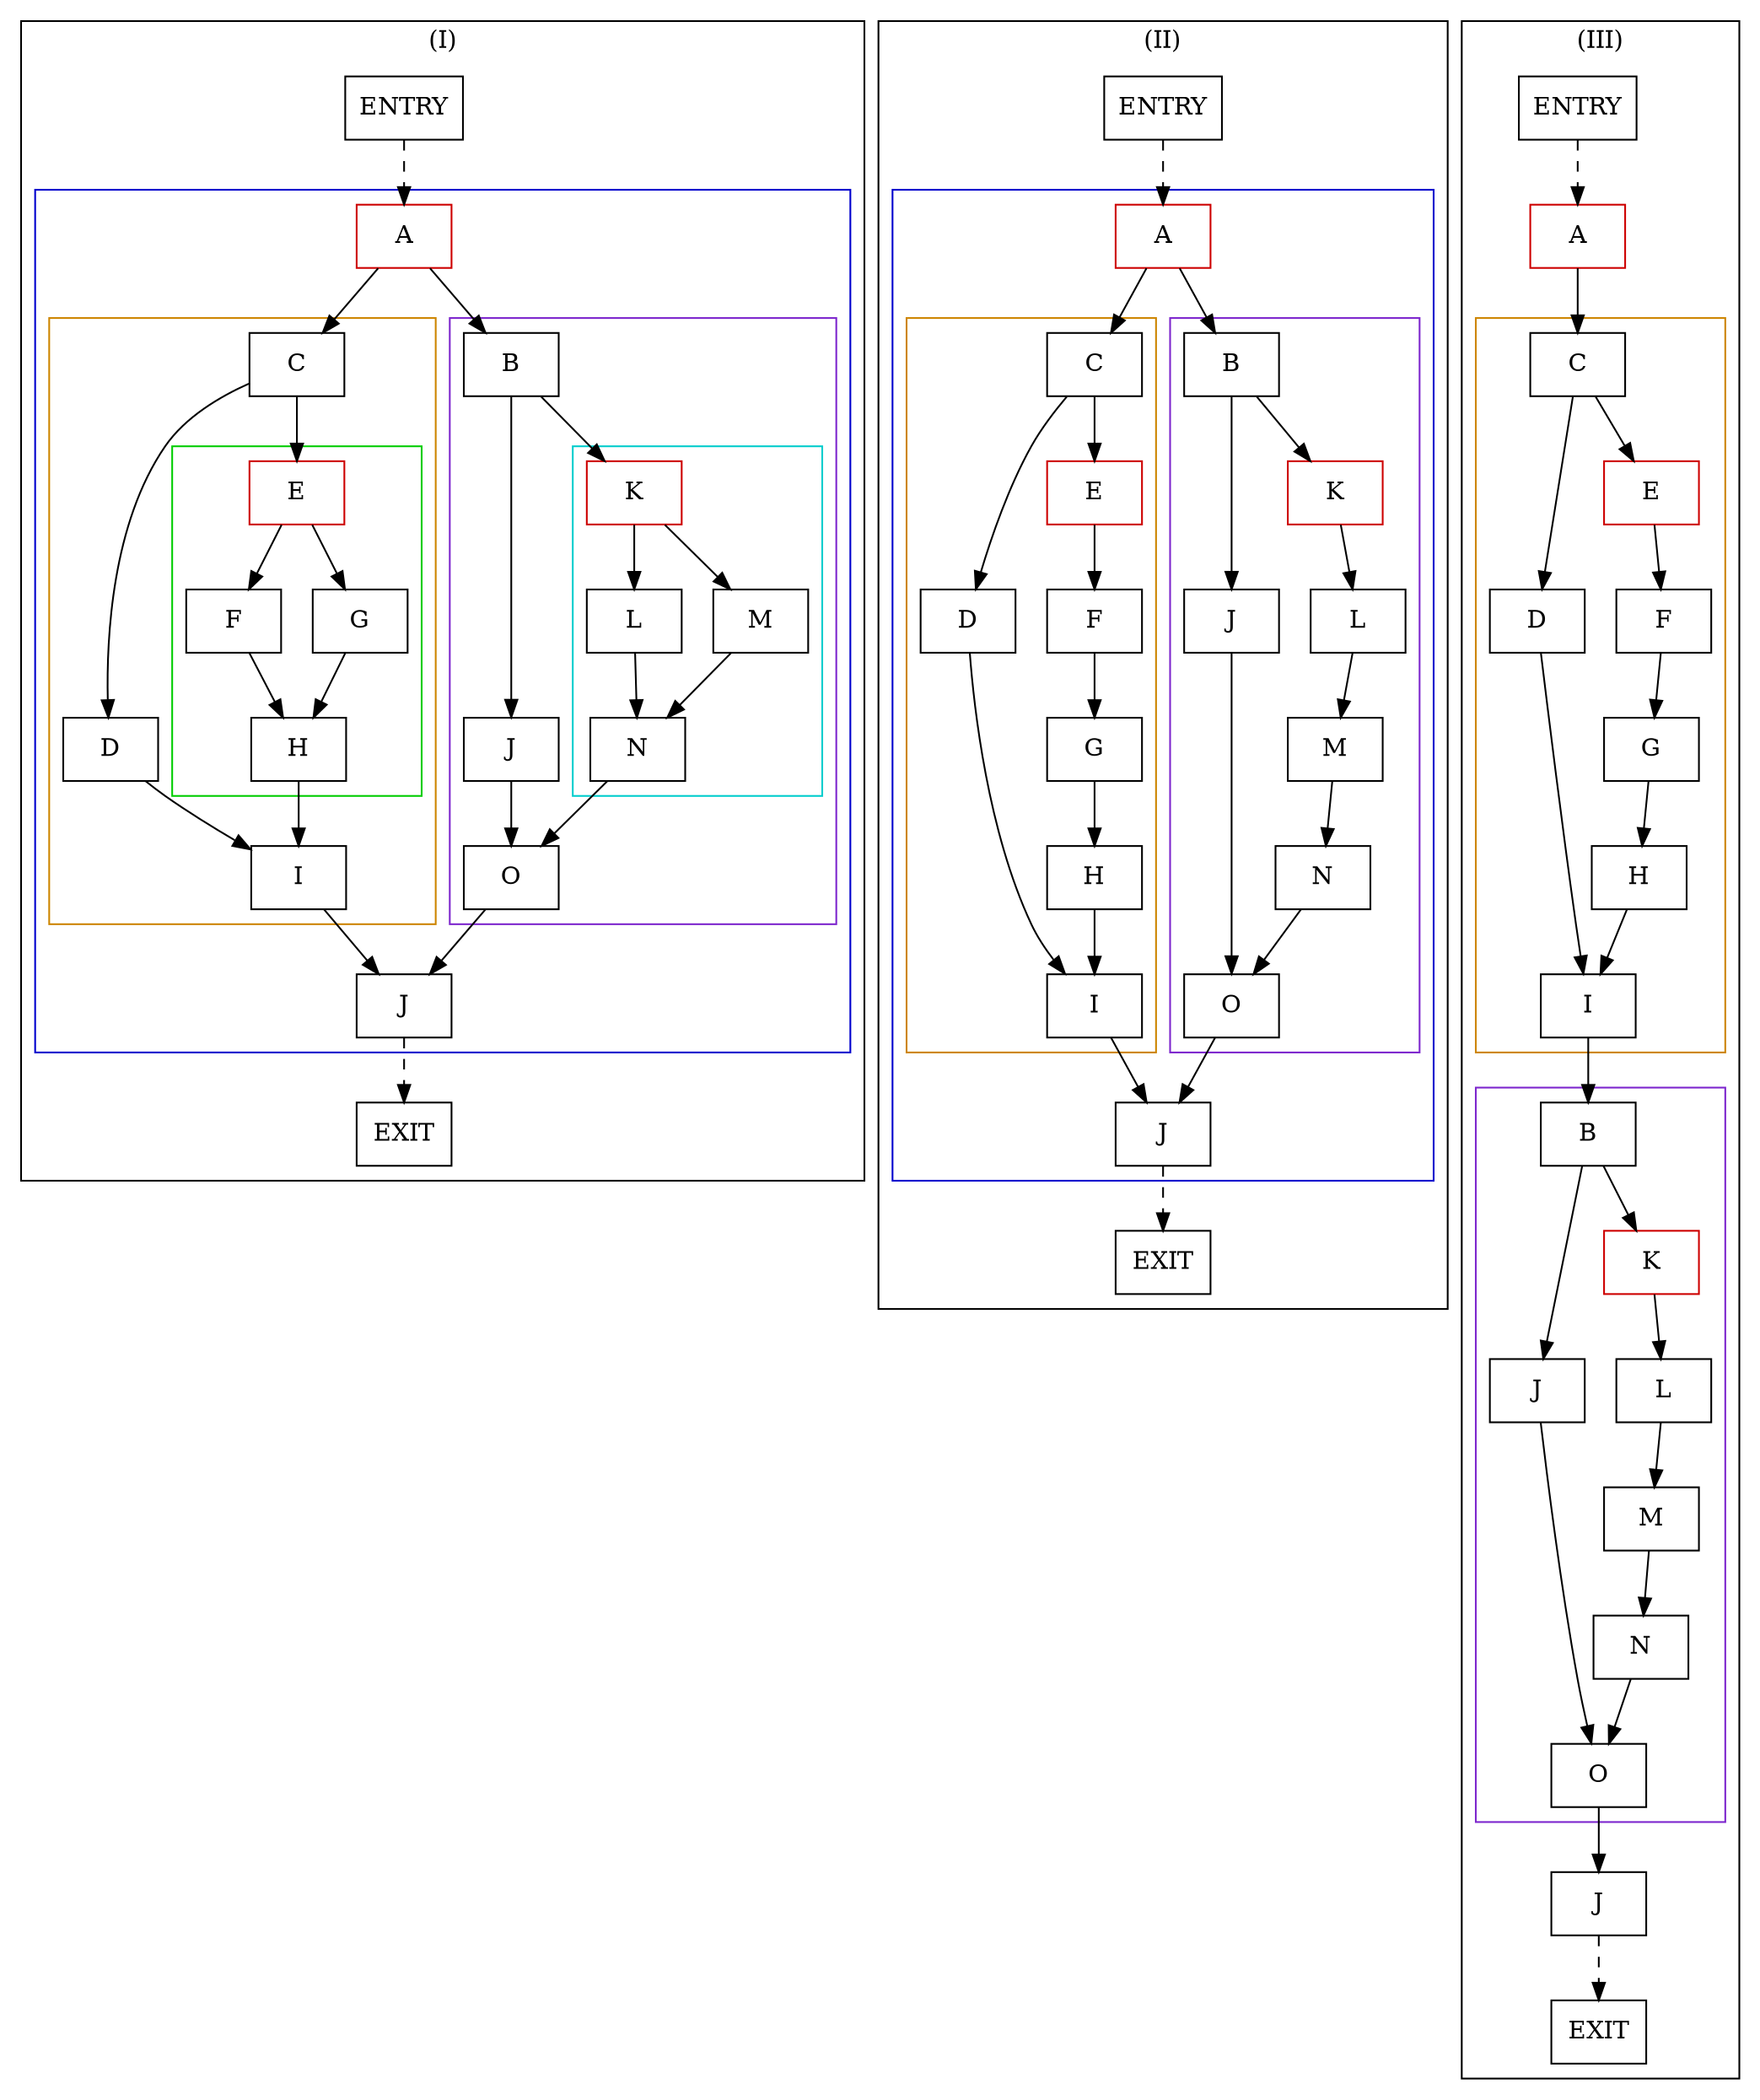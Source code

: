 digraph examples {

  node [shape=record]

  subgraph cluster_ex1 {
    label="(I)"
    color=black
    ex1_entry  [label="ENTRY"; rank=source]
    ex1_exit   [label="EXIT"; rank=sink]
    subgraph cluster_ex1_1 {
      label=""
      color=blue3
      ex1_if1    [label="A"; color="red3"]
      ex1_pdom1  [label="J"]

      subgraph cluster_ex1_2 {
        label=""
        color=orange3
        ex1_if2    [label="C"]
        ex1_then2  [label="D"]
        ex1_pdom2  [label="I"]

        subgraph cluster_ex1_3 {
          label=""
          color=green3
          ex1_if3    [label="E"; color="red3"]
          ex1_then3  [label="F"]
          ex1_else3  [label="G"]
          ex1_pdom3  [label="H"]
        }

      }

      subgraph cluster_ex1_4 {
        label=""
        color=purple3
        ex1_if4  [label="B"]
        ex1_then4  [label="J"]
        ex1_pdom4  [label="O"]

        subgraph cluster_ex1_5 {
          label=""
          color=cyan3
          ex1_if5    [label="K"; color="red3"]
          ex1_then5  [label="L"]
          ex1_else5  [label="M"]
          ex1_pdom5  [label="N"]
        }

      }

    }

    ex1_entry -> ex1_if1    [style="dashed"]

    ex1_if1   -> ex1_if2
    ex1_if1   -> ex1_if4

    ex1_if2   -> ex1_then2
    ex1_if2   -> ex1_if3
    ex1_then2 -> ex1_pdom2
    ex1_pdom2 -> ex1_pdom1

    ex1_if3   -> ex1_then3
    ex1_if3   -> ex1_else3
    ex1_then3 -> ex1_pdom3
    ex1_else3 -> ex1_pdom3
    ex1_pdom3 -> ex1_pdom2

    ex1_if4   -> ex1_then4
    ex1_if4   -> ex1_if5
    ex1_then4 -> ex1_pdom4
    ex1_pdom4 -> ex1_pdom1

    ex1_if5   -> ex1_then5
    ex1_if5   -> ex1_else5
    ex1_then5 -> ex1_pdom5
    ex1_else5 -> ex1_pdom5
    ex1_pdom5 -> ex1_pdom4

    ex1_pdom1 -> ex1_exit   [style="dashed"]
  }

  subgraph cluster_ex2 {
    label="(II)"
    color=black
    ex2_entry  [label="ENTRY"; rank=source]
    ex2_exit   [label="EXIT"; rank=sink]
    subgraph cluster_ex2_1 {
      label=""
      color=blue3
      ex2_if1    [label="A"; color="red3"]
      ex2_pdom1  [label="J"]

      subgraph cluster_ex2_2 {
        label=""
        color=orange3
        ex2_if2    [label="C"]
        ex2_then2  [label="D"]
        ex2_pdom2  [label="I"]

          ex2_if3    [label="E"; color="red3"]
          ex2_then3  [label="F"]
          ex2_else3  [label="G"]
          ex2_pdom3  [label="H"]

      }

      subgraph cluster_ex2_4 {
        label=""
        color=purple3
        ex2_if4  [label="B"]
        ex2_then4  [label="J"]
        ex2_pdom4  [label="O"]

          ex2_if5    [label="K"; color="red3"]
          ex2_then5  [label="L"]
          ex2_else5  [label="M"]
          ex2_pdom5  [label="N"]

      }

    }

    ex2_entry -> ex2_if1    [style="dashed"]

    ex2_if1   -> ex2_if2
    ex2_if1   -> ex2_if4

    ex2_if2   -> ex2_then2
    ex2_if2   -> ex2_if3
    ex2_then2 -> ex2_pdom2
    ex2_pdom2 -> ex2_pdom1

    ex2_if3   -> ex2_then3
    ex2_then3 -> ex2_else3
    ex2_else3 -> ex2_pdom3
    ex2_pdom3 -> ex2_pdom2

    ex2_if4   -> ex2_then4
    ex2_if4   -> ex2_if5
    ex2_then4 -> ex2_pdom4
    ex2_pdom4 -> ex2_pdom1

    ex2_if5   -> ex2_then5
    ex2_then5 -> ex2_else5
    ex2_else5 -> ex2_pdom5
    ex2_pdom5 -> ex2_pdom4

    ex2_pdom1 -> ex2_exit   [style="dashed"]
  }

  subgraph cluster_ex3 {
    label="(III)"
    color=black
    ex3_entry  [label="ENTRY"; rank=source]
    ex3_exit   [label="EXIT"; rank=sink]
      ex3_if1    [label="A"; color="red3"]
      ex3_pdom1  [label="J"]

      subgraph cluster_ex3_2 {
        label=""
        color=orange3
        ex3_if2    [label="C"]
        ex3_then2  [label="D"]
        ex3_pdom2  [label="I"]

          ex3_if3    [label="E"; color="red3"]
          ex3_then3  [label="F"]
          ex3_else3  [label="G"]
          ex3_pdom3  [label="H"]
      }

      subgraph cluster_ex3_4 {
        label=""
        color=purple3
        ex3_if4  [label="B"]
        ex3_then4  [label="J"]
        ex3_pdom4  [label="O"]

          ex3_if5    [label="K"; color="red3"]
          ex3_then5  [label="L"]
          ex3_else5  [label="M"]
          ex3_pdom5  [label="N"]
      }

    ex3_entry -> ex3_if1    [style="dashed"]

    ex3_if1   -> ex3_if2

    ex3_if2   -> ex3_then2
    ex3_if2   -> ex3_if3
    ex3_then2 -> ex3_pdom2
    ex3_pdom2 -> ex3_if4

    ex3_if3   -> ex3_then3
    ex3_then3 -> ex3_else3
    ex3_else3 -> ex3_pdom3
    ex3_pdom3 -> ex3_pdom2

    ex3_if4   -> ex3_then4
    ex3_if4   -> ex3_if5
    ex3_then4 -> ex3_pdom4
    ex3_pdom4 -> ex3_pdom1

    ex3_if5   -> ex3_then5
    ex3_then5 -> ex3_else5
    ex3_else5 -> ex3_pdom5
    ex3_pdom5 -> ex3_pdom4

    ex3_pdom1 -> ex3_exit   [style="dashed"]
  }

}
